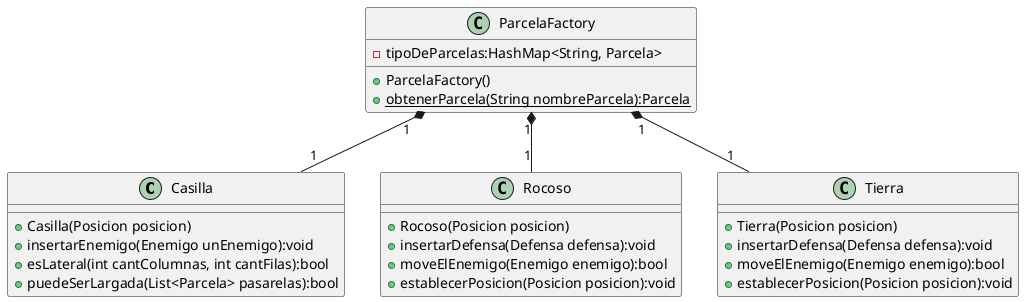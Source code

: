 @startuml

class Casilla {
    +Casilla(Posicion posicion)
    +insertarEnemigo(Enemigo unEnemigo):void
    +esLateral(int cantColumnas, int cantFilas):bool
    +puedeSerLargada(List<Parcela> pasarelas):bool
}

class ParcelaFactory {
    -tipoDeParcelas:HashMap<String, Parcela>
    +ParcelaFactory()
    {static}+obtenerParcela(String nombreParcela):Parcela
}

class Rocoso {
    +Rocoso(Posicion posicion)
    +insertarDefensa(Defensa defensa):void
    +moveElEnemigo(Enemigo enemigo):bool
    +establecerPosicion(Posicion posicion):void
}

class Tierra {
    +Tierra(Posicion posicion)
    +insertarDefensa(Defensa defensa):void
    +moveElEnemigo(Enemigo enemigo):bool
    +establecerPosicion(Posicion posicion):void
}

ParcelaFactory "1" *-- "1" Tierra
ParcelaFactory "1" *-- "1" Rocoso
ParcelaFactory "1" *-- "1" Casilla

@enduml